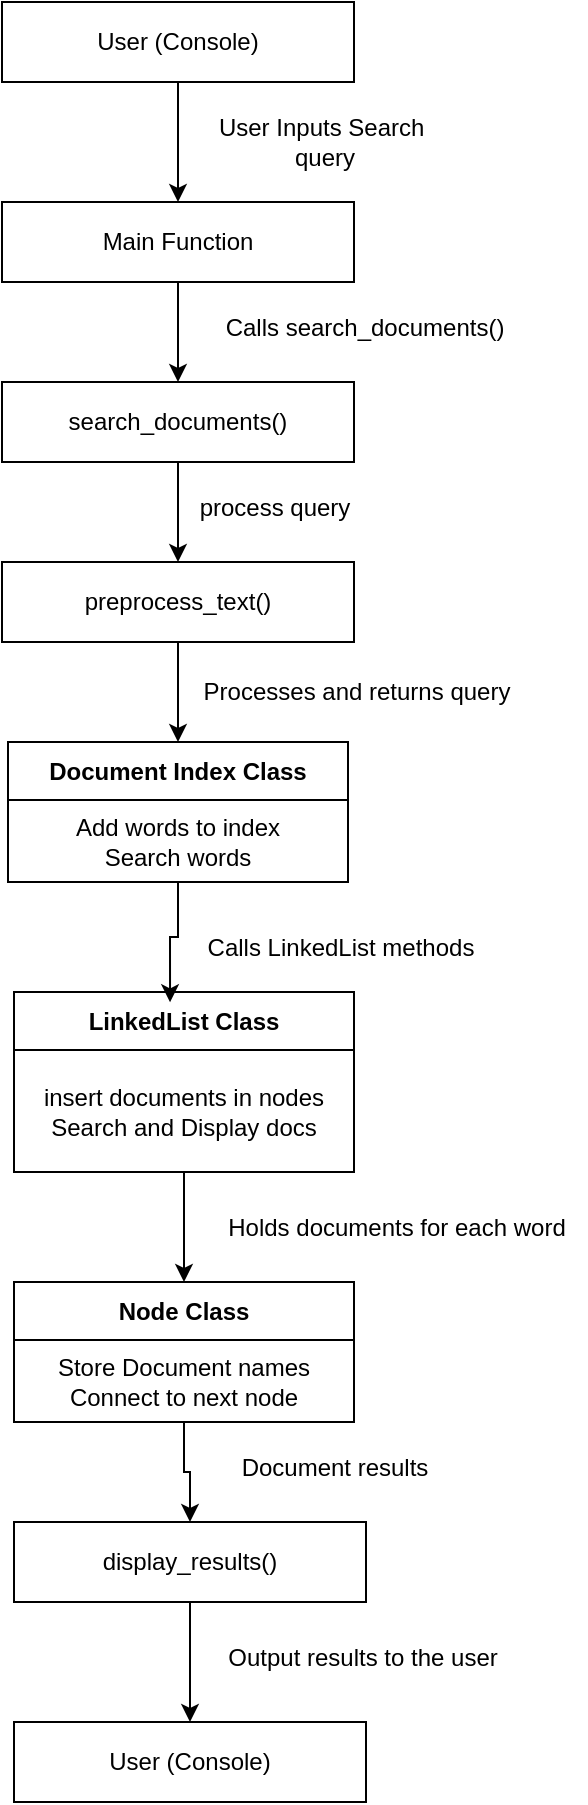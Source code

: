 <mxfile version="24.8.4">
  <diagram name="Page-1" id="GJ5GF0WQlz2b8zALT9-3">
    <mxGraphModel dx="3248" dy="1413" grid="1" gridSize="10" guides="1" tooltips="1" connect="1" arrows="1" fold="1" page="1" pageScale="1" pageWidth="827" pageHeight="1169" math="0" shadow="0">
      <root>
        <mxCell id="0" />
        <mxCell id="1" parent="0" />
        <mxCell id="RvRMursmquLeaO9rJ4Xs-4" style="edgeStyle=orthogonalEdgeStyle;rounded=0;orthogonalLoop=1;jettySize=auto;html=1;exitX=0.5;exitY=1;exitDx=0;exitDy=0;entryX=0.5;entryY=0;entryDx=0;entryDy=0;" edge="1" parent="1" source="RvRMursmquLeaO9rJ4Xs-1" target="RvRMursmquLeaO9rJ4Xs-3">
          <mxGeometry relative="1" as="geometry" />
        </mxCell>
        <mxCell id="RvRMursmquLeaO9rJ4Xs-1" value="User (Console)" style="rounded=0;whiteSpace=wrap;html=1;" vertex="1" parent="1">
          <mxGeometry x="354" y="90" width="176" height="40" as="geometry" />
        </mxCell>
        <mxCell id="RvRMursmquLeaO9rJ4Xs-6" style="edgeStyle=orthogonalEdgeStyle;rounded=0;orthogonalLoop=1;jettySize=auto;html=1;exitX=0.5;exitY=1;exitDx=0;exitDy=0;" edge="1" parent="1" source="RvRMursmquLeaO9rJ4Xs-3" target="RvRMursmquLeaO9rJ4Xs-5">
          <mxGeometry relative="1" as="geometry" />
        </mxCell>
        <mxCell id="RvRMursmquLeaO9rJ4Xs-3" value="Main Function" style="rounded=0;whiteSpace=wrap;html=1;" vertex="1" parent="1">
          <mxGeometry x="354" y="190" width="176" height="40" as="geometry" />
        </mxCell>
        <mxCell id="RvRMursmquLeaO9rJ4Xs-8" style="edgeStyle=orthogonalEdgeStyle;rounded=0;orthogonalLoop=1;jettySize=auto;html=1;exitX=0.5;exitY=1;exitDx=0;exitDy=0;entryX=0.5;entryY=0;entryDx=0;entryDy=0;" edge="1" parent="1" source="RvRMursmquLeaO9rJ4Xs-5" target="RvRMursmquLeaO9rJ4Xs-7">
          <mxGeometry relative="1" as="geometry" />
        </mxCell>
        <mxCell id="RvRMursmquLeaO9rJ4Xs-5" value="search_documents()" style="rounded=0;whiteSpace=wrap;html=1;" vertex="1" parent="1">
          <mxGeometry x="354" y="280" width="176" height="40" as="geometry" />
        </mxCell>
        <mxCell id="RvRMursmquLeaO9rJ4Xs-15" style="edgeStyle=orthogonalEdgeStyle;rounded=0;orthogonalLoop=1;jettySize=auto;html=1;exitX=0.5;exitY=1;exitDx=0;exitDy=0;" edge="1" parent="1" source="RvRMursmquLeaO9rJ4Xs-7" target="RvRMursmquLeaO9rJ4Xs-10">
          <mxGeometry relative="1" as="geometry" />
        </mxCell>
        <mxCell id="RvRMursmquLeaO9rJ4Xs-7" value="preprocess_text()" style="rounded=0;whiteSpace=wrap;html=1;" vertex="1" parent="1">
          <mxGeometry x="354" y="370" width="176" height="40" as="geometry" />
        </mxCell>
        <mxCell id="RvRMursmquLeaO9rJ4Xs-10" value="Document Index Class" style="swimlane;fontStyle=1;align=center;verticalAlign=middle;childLayout=stackLayout;horizontal=1;startSize=29;horizontalStack=0;resizeParent=1;resizeParentMax=0;resizeLast=0;collapsible=0;marginBottom=0;html=1;whiteSpace=wrap;" vertex="1" parent="1">
          <mxGeometry x="357" y="460" width="170" height="70" as="geometry" />
        </mxCell>
        <mxCell id="RvRMursmquLeaO9rJ4Xs-11" value="Add words to index&lt;br&gt;&lt;div&gt;Search words&lt;/div&gt;" style="text;html=1;strokeColor=none;fillColor=none;align=center;verticalAlign=middle;spacingLeft=4;spacingRight=4;overflow=hidden;rotatable=0;points=[[0,0.5],[1,0.5]];portConstraint=eastwest;whiteSpace=wrap;" vertex="1" parent="RvRMursmquLeaO9rJ4Xs-10">
          <mxGeometry y="29" width="170" height="41" as="geometry" />
        </mxCell>
        <mxCell id="RvRMursmquLeaO9rJ4Xs-20" style="edgeStyle=orthogonalEdgeStyle;rounded=0;orthogonalLoop=1;jettySize=auto;html=1;entryX=0.5;entryY=0;entryDx=0;entryDy=0;" edge="1" parent="1" source="RvRMursmquLeaO9rJ4Xs-13" target="RvRMursmquLeaO9rJ4Xs-18">
          <mxGeometry relative="1" as="geometry" />
        </mxCell>
        <mxCell id="RvRMursmquLeaO9rJ4Xs-13" value="LinkedList Class" style="swimlane;fontStyle=1;align=center;verticalAlign=middle;childLayout=stackLayout;horizontal=1;startSize=29;horizontalStack=0;resizeParent=1;resizeParentMax=0;resizeLast=0;collapsible=0;marginBottom=0;html=1;whiteSpace=wrap;" vertex="1" parent="1">
          <mxGeometry x="360" y="585" width="170" height="90" as="geometry" />
        </mxCell>
        <mxCell id="RvRMursmquLeaO9rJ4Xs-14" value="insert documents in nodes&lt;br&gt;&lt;div&gt;Search and Display docs&lt;/div&gt;" style="text;html=1;strokeColor=none;fillColor=none;align=center;verticalAlign=middle;spacingLeft=4;spacingRight=4;overflow=hidden;rotatable=0;points=[[0,0.5],[1,0.5]];portConstraint=eastwest;whiteSpace=wrap;" vertex="1" parent="RvRMursmquLeaO9rJ4Xs-13">
          <mxGeometry y="29" width="170" height="61" as="geometry" />
        </mxCell>
        <mxCell id="RvRMursmquLeaO9rJ4Xs-16" style="edgeStyle=orthogonalEdgeStyle;rounded=0;orthogonalLoop=1;jettySize=auto;html=1;entryX=0.459;entryY=0.057;entryDx=0;entryDy=0;entryPerimeter=0;" edge="1" parent="1" source="RvRMursmquLeaO9rJ4Xs-10" target="RvRMursmquLeaO9rJ4Xs-13">
          <mxGeometry relative="1" as="geometry" />
        </mxCell>
        <mxCell id="RvRMursmquLeaO9rJ4Xs-24" style="edgeStyle=orthogonalEdgeStyle;rounded=0;orthogonalLoop=1;jettySize=auto;html=1;entryX=0.5;entryY=0;entryDx=0;entryDy=0;" edge="1" parent="1" source="RvRMursmquLeaO9rJ4Xs-18" target="RvRMursmquLeaO9rJ4Xs-23">
          <mxGeometry relative="1" as="geometry" />
        </mxCell>
        <mxCell id="RvRMursmquLeaO9rJ4Xs-18" value="Node Class" style="swimlane;fontStyle=1;align=center;verticalAlign=middle;childLayout=stackLayout;horizontal=1;startSize=29;horizontalStack=0;resizeParent=1;resizeParentMax=0;resizeLast=0;collapsible=0;marginBottom=0;html=1;whiteSpace=wrap;" vertex="1" parent="1">
          <mxGeometry x="360" y="730" width="170" height="70" as="geometry" />
        </mxCell>
        <mxCell id="RvRMursmquLeaO9rJ4Xs-19" value="Store Document names&lt;br&gt;&lt;div&gt;Connect to next node&lt;/div&gt;" style="text;html=1;strokeColor=none;fillColor=none;align=center;verticalAlign=middle;spacingLeft=4;spacingRight=4;overflow=hidden;rotatable=0;points=[[0,0.5],[1,0.5]];portConstraint=eastwest;whiteSpace=wrap;" vertex="1" parent="RvRMursmquLeaO9rJ4Xs-18">
          <mxGeometry y="29" width="170" height="41" as="geometry" />
        </mxCell>
        <mxCell id="RvRMursmquLeaO9rJ4Xs-33" style="edgeStyle=orthogonalEdgeStyle;rounded=0;orthogonalLoop=1;jettySize=auto;html=1;" edge="1" parent="1" source="RvRMursmquLeaO9rJ4Xs-23" target="RvRMursmquLeaO9rJ4Xs-25">
          <mxGeometry relative="1" as="geometry" />
        </mxCell>
        <mxCell id="RvRMursmquLeaO9rJ4Xs-23" value="display_results()" style="rounded=0;whiteSpace=wrap;html=1;" vertex="1" parent="1">
          <mxGeometry x="360" y="850" width="176" height="40" as="geometry" />
        </mxCell>
        <mxCell id="RvRMursmquLeaO9rJ4Xs-25" value="User (Console)" style="rounded=0;whiteSpace=wrap;html=1;" vertex="1" parent="1">
          <mxGeometry x="360" y="950" width="176" height="40" as="geometry" />
        </mxCell>
        <mxCell id="RvRMursmquLeaO9rJ4Xs-26" value="User Inputs Search&amp;nbsp;&lt;div&gt;query&lt;/div&gt;" style="text;html=1;align=center;verticalAlign=middle;resizable=0;points=[];autosize=1;strokeColor=none;fillColor=none;" vertex="1" parent="1">
          <mxGeometry x="450" y="140" width="130" height="40" as="geometry" />
        </mxCell>
        <mxCell id="RvRMursmquLeaO9rJ4Xs-27" value="Calls search_documents()" style="text;html=1;align=center;verticalAlign=middle;resizable=0;points=[];autosize=1;strokeColor=none;fillColor=none;" vertex="1" parent="1">
          <mxGeometry x="455" y="238" width="160" height="30" as="geometry" />
        </mxCell>
        <mxCell id="RvRMursmquLeaO9rJ4Xs-28" value="process query" style="text;html=1;align=center;verticalAlign=middle;resizable=0;points=[];autosize=1;strokeColor=none;fillColor=none;" vertex="1" parent="1">
          <mxGeometry x="440" y="328" width="100" height="30" as="geometry" />
        </mxCell>
        <mxCell id="RvRMursmquLeaO9rJ4Xs-29" value="Processes and returns query" style="text;html=1;align=center;verticalAlign=middle;resizable=0;points=[];autosize=1;strokeColor=none;fillColor=none;" vertex="1" parent="1">
          <mxGeometry x="441" y="420" width="180" height="30" as="geometry" />
        </mxCell>
        <mxCell id="RvRMursmquLeaO9rJ4Xs-30" value="Calls LinkedList methods" style="text;html=1;align=center;verticalAlign=middle;resizable=0;points=[];autosize=1;strokeColor=none;fillColor=none;" vertex="1" parent="1">
          <mxGeometry x="443" y="548" width="160" height="30" as="geometry" />
        </mxCell>
        <mxCell id="RvRMursmquLeaO9rJ4Xs-31" value="Holds documents for each word" style="text;html=1;align=center;verticalAlign=middle;resizable=0;points=[];autosize=1;strokeColor=none;fillColor=none;" vertex="1" parent="1">
          <mxGeometry x="456" y="688" width="190" height="30" as="geometry" />
        </mxCell>
        <mxCell id="RvRMursmquLeaO9rJ4Xs-32" value="Document results" style="text;html=1;align=center;verticalAlign=middle;resizable=0;points=[];autosize=1;strokeColor=none;fillColor=none;" vertex="1" parent="1">
          <mxGeometry x="460" y="808" width="120" height="30" as="geometry" />
        </mxCell>
        <mxCell id="RvRMursmquLeaO9rJ4Xs-34" value="Output results to the user" style="text;html=1;align=center;verticalAlign=middle;resizable=0;points=[];autosize=1;strokeColor=none;fillColor=none;" vertex="1" parent="1">
          <mxGeometry x="454" y="903" width="160" height="30" as="geometry" />
        </mxCell>
      </root>
    </mxGraphModel>
  </diagram>
</mxfile>
